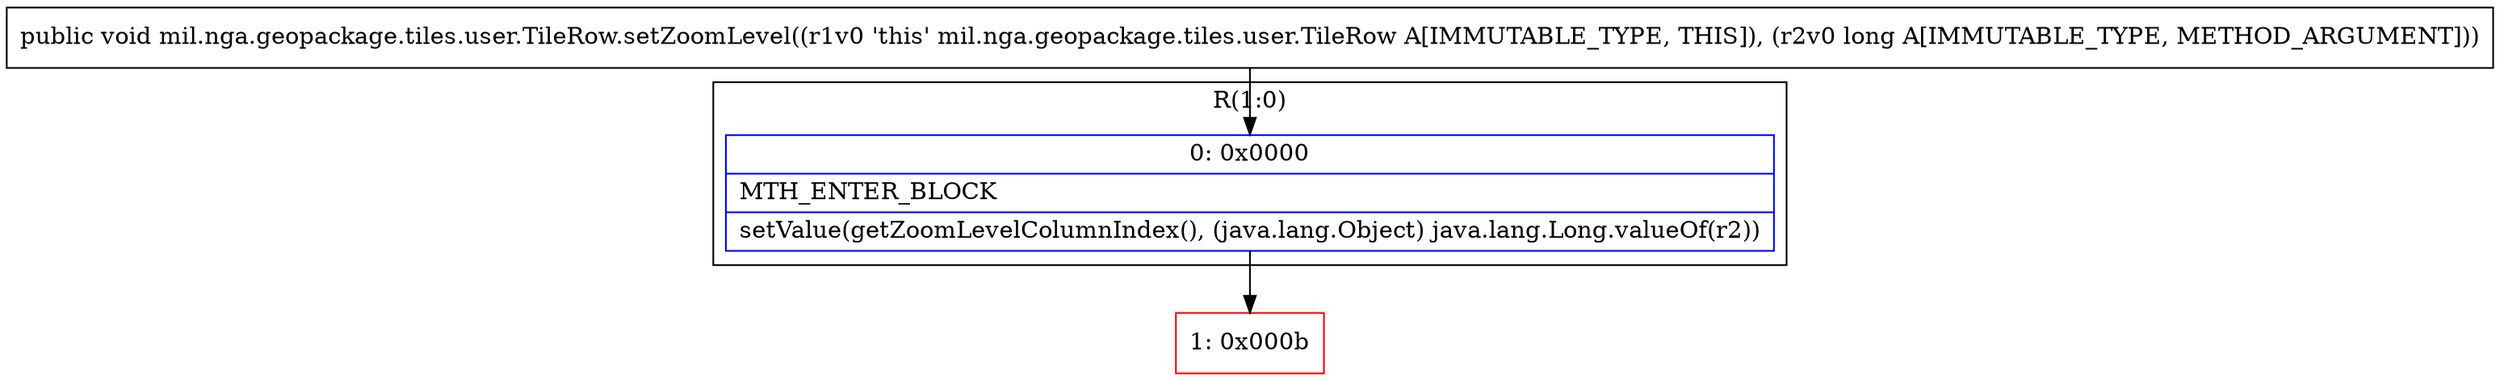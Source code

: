 digraph "CFG formil.nga.geopackage.tiles.user.TileRow.setZoomLevel(J)V" {
subgraph cluster_Region_1155660321 {
label = "R(1:0)";
node [shape=record,color=blue];
Node_0 [shape=record,label="{0\:\ 0x0000|MTH_ENTER_BLOCK\l|setValue(getZoomLevelColumnIndex(), (java.lang.Object) java.lang.Long.valueOf(r2))\l}"];
}
Node_1 [shape=record,color=red,label="{1\:\ 0x000b}"];
MethodNode[shape=record,label="{public void mil.nga.geopackage.tiles.user.TileRow.setZoomLevel((r1v0 'this' mil.nga.geopackage.tiles.user.TileRow A[IMMUTABLE_TYPE, THIS]), (r2v0 long A[IMMUTABLE_TYPE, METHOD_ARGUMENT])) }"];
MethodNode -> Node_0;
Node_0 -> Node_1;
}

